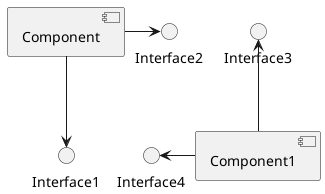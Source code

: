 @startuml direction 
/'
默认情况下,对象之间用 --连接,并且连接是竖直的。不过可以使用一个横线或者点设置水平方向的连
接,就行这样:
'/

[Component] --> Interface1
[Component] -> Interface2


Interface3 <-- [Component1]
Interface4 <- [Component1]

@enduml